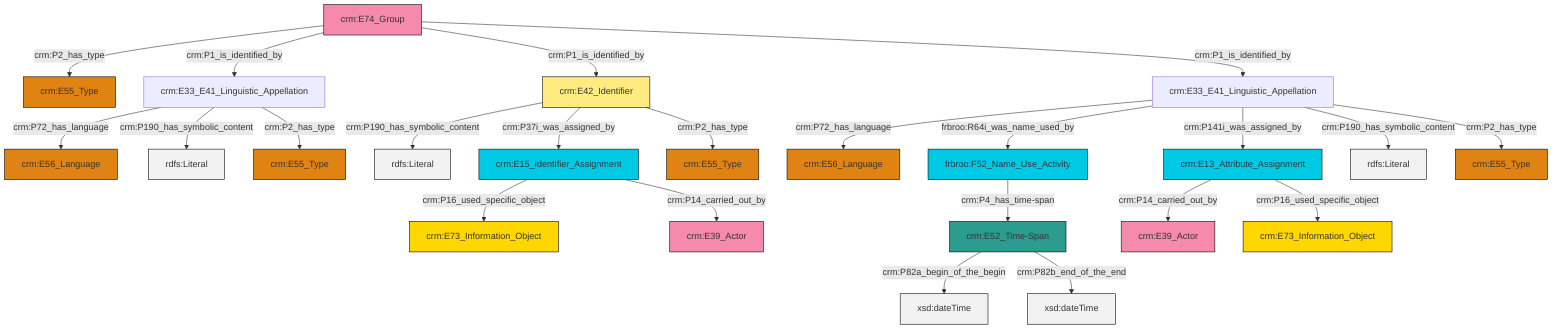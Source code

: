 graph TD
classDef Literal fill:#f2f2f2,stroke:#000000;
classDef CRM_Entity fill:#FFFFFF,stroke:#000000;
classDef Temporal_Entity fill:#00C9E6, stroke:#000000;
classDef Type fill:#E18312, stroke:#000000;
classDef Time-Span fill:#2C9C91, stroke:#000000;
classDef Appellation fill:#FFEB7F, stroke:#000000;
classDef Place fill:#008836, stroke:#000000;
classDef Persistent_Item fill:#B266B2, stroke:#000000;
classDef Conceptual_Object fill:#FFD700, stroke:#000000;
classDef Physical_Thing fill:#D2B48C, stroke:#000000;
classDef Actor fill:#f58aad, stroke:#000000;
classDef PC_Classes fill:#4ce600, stroke:#000000;
classDef Multi fill:#cccccc,stroke:#000000;

0["crm:E52_Time-Span"]:::Time-Span -->|crm:P82a_begin_of_the_begin| 1[xsd:dateTime]:::Literal
4["crm:E33_E41_Linguistic_Appellation"]:::Default -->|crm:P72_has_language| 5["crm:E56_Language"]:::Type
8["crm:E42_Identifier"]:::Appellation -->|crm:P190_has_symbolic_content| 9[rdfs:Literal]:::Literal
11["crm:E33_E41_Linguistic_Appellation"]:::Default -->|crm:P72_has_language| 12["crm:E56_Language"]:::Type
8["crm:E42_Identifier"]:::Appellation -->|crm:P37i_was_assigned_by| 2["crm:E15_Identifier_Assignment"]:::Temporal_Entity
2["crm:E15_Identifier_Assignment"]:::Temporal_Entity -->|crm:P16_used_specific_object| 13["crm:E73_Information_Object"]:::Conceptual_Object
15["crm:E74_Group"]:::Actor -->|crm:P2_has_type| 16["crm:E55_Type"]:::Type
11["crm:E33_E41_Linguistic_Appellation"]:::Default -->|frbroo:R64i_was_name_used_by| 17["frbroo:F52_Name_Use_Activity"]:::Temporal_Entity
2["crm:E15_Identifier_Assignment"]:::Temporal_Entity -->|crm:P14_carried_out_by| 18["crm:E39_Actor"]:::Actor
11["crm:E33_E41_Linguistic_Appellation"]:::Default -->|crm:P141i_was_assigned_by| 19["crm:E13_Attribute_Assignment"]:::Temporal_Entity
19["crm:E13_Attribute_Assignment"]:::Temporal_Entity -->|crm:P14_carried_out_by| 20["crm:E39_Actor"]:::Actor
11["crm:E33_E41_Linguistic_Appellation"]:::Default -->|crm:P190_has_symbolic_content| 22[rdfs:Literal]:::Literal
15["crm:E74_Group"]:::Actor -->|crm:P1_is_identified_by| 4["crm:E33_E41_Linguistic_Appellation"]:::Default
17["frbroo:F52_Name_Use_Activity"]:::Temporal_Entity -->|crm:P4_has_time-span| 0["crm:E52_Time-Span"]:::Time-Span
15["crm:E74_Group"]:::Actor -->|crm:P1_is_identified_by| 8["crm:E42_Identifier"]:::Appellation
0["crm:E52_Time-Span"]:::Time-Span -->|crm:P82b_end_of_the_end| 29[xsd:dateTime]:::Literal
4["crm:E33_E41_Linguistic_Appellation"]:::Default -->|crm:P190_has_symbolic_content| 30[rdfs:Literal]:::Literal
4["crm:E33_E41_Linguistic_Appellation"]:::Default -->|crm:P2_has_type| 31["crm:E55_Type"]:::Type
15["crm:E74_Group"]:::Actor -->|crm:P1_is_identified_by| 11["crm:E33_E41_Linguistic_Appellation"]:::Default
11["crm:E33_E41_Linguistic_Appellation"]:::Default -->|crm:P2_has_type| 36["crm:E55_Type"]:::Type
8["crm:E42_Identifier"]:::Appellation -->|crm:P2_has_type| 34["crm:E55_Type"]:::Type
19["crm:E13_Attribute_Assignment"]:::Temporal_Entity -->|crm:P16_used_specific_object| 6["crm:E73_Information_Object"]:::Conceptual_Object